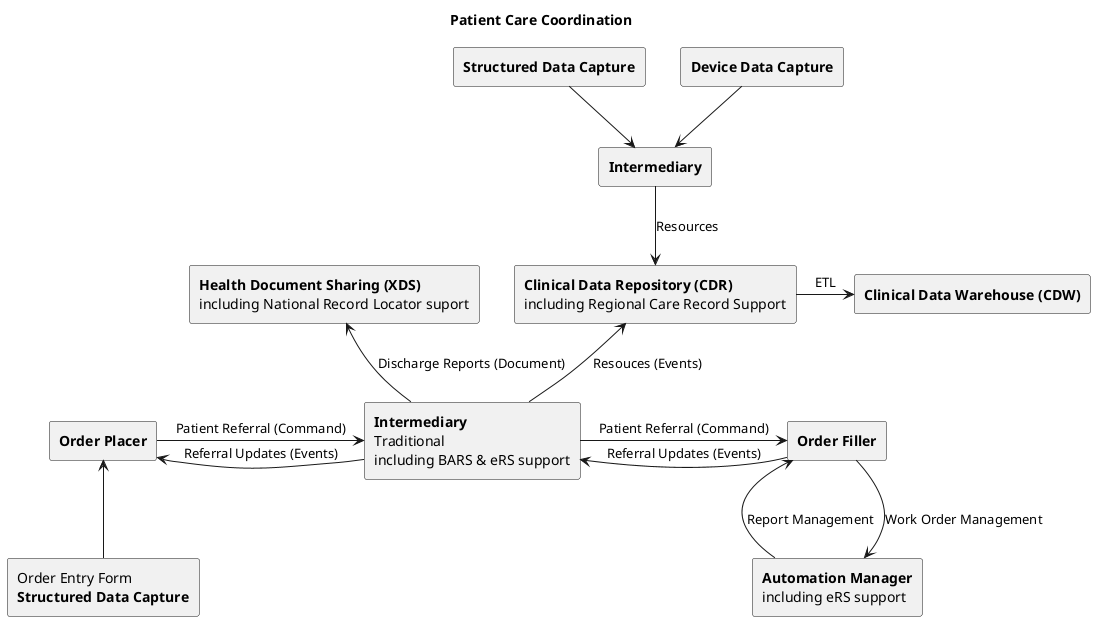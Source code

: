 @startuml

skinparam svgDimensionStyle false

title "Patient Care Coordination"

agent "**Order Placer**" as Placer
agent "**Order Filler**" as Filler
agent "**Automation Manager**\nincluding eRS support" as Manager
agent "**Clinical Data Repository (CDR)**\nincluding Regional Care Record Support" as CDR
agent "**Clinical Data Warehouse (CDW)**" as CDW
agent "**Health Document Sharing (XDS)**\nincluding National Record Locator suport" as XDS
agent "**Intermediary**\nTraditional\nincluding BARS & eRS support" as Intermediary1
agent "**Intermediary**" as Intermediary2

agent "**Structured Data Capture**" as SDC
agent "Order Entry Form\n**Structured Data Capture**" as Entry
agent "**Device Data Capture**" as DDC

Entry -u-> Placer
Placer -r-> Intermediary1: Patient Referral (Command)
Intermediary1 -r-> Filler: Patient Referral (Command)
Filler -l-> Intermediary1: Referral Updates (Events)
Intermediary1 -l-> Placer: Referral Updates (Events)

Intermediary1 -u-> CDR: Resouces (Events)
Intermediary1 -u-> XDS: Discharge Reports (Document)
CDR -r-> CDW: ETL

Filler -d-> Manager: Work Order Management
Manager -u-> Filler: Report Management

SDC -d-> Intermediary2
DDC -d-> Intermediary2

Intermediary2 -d-> CDR : Resources


@enduml

